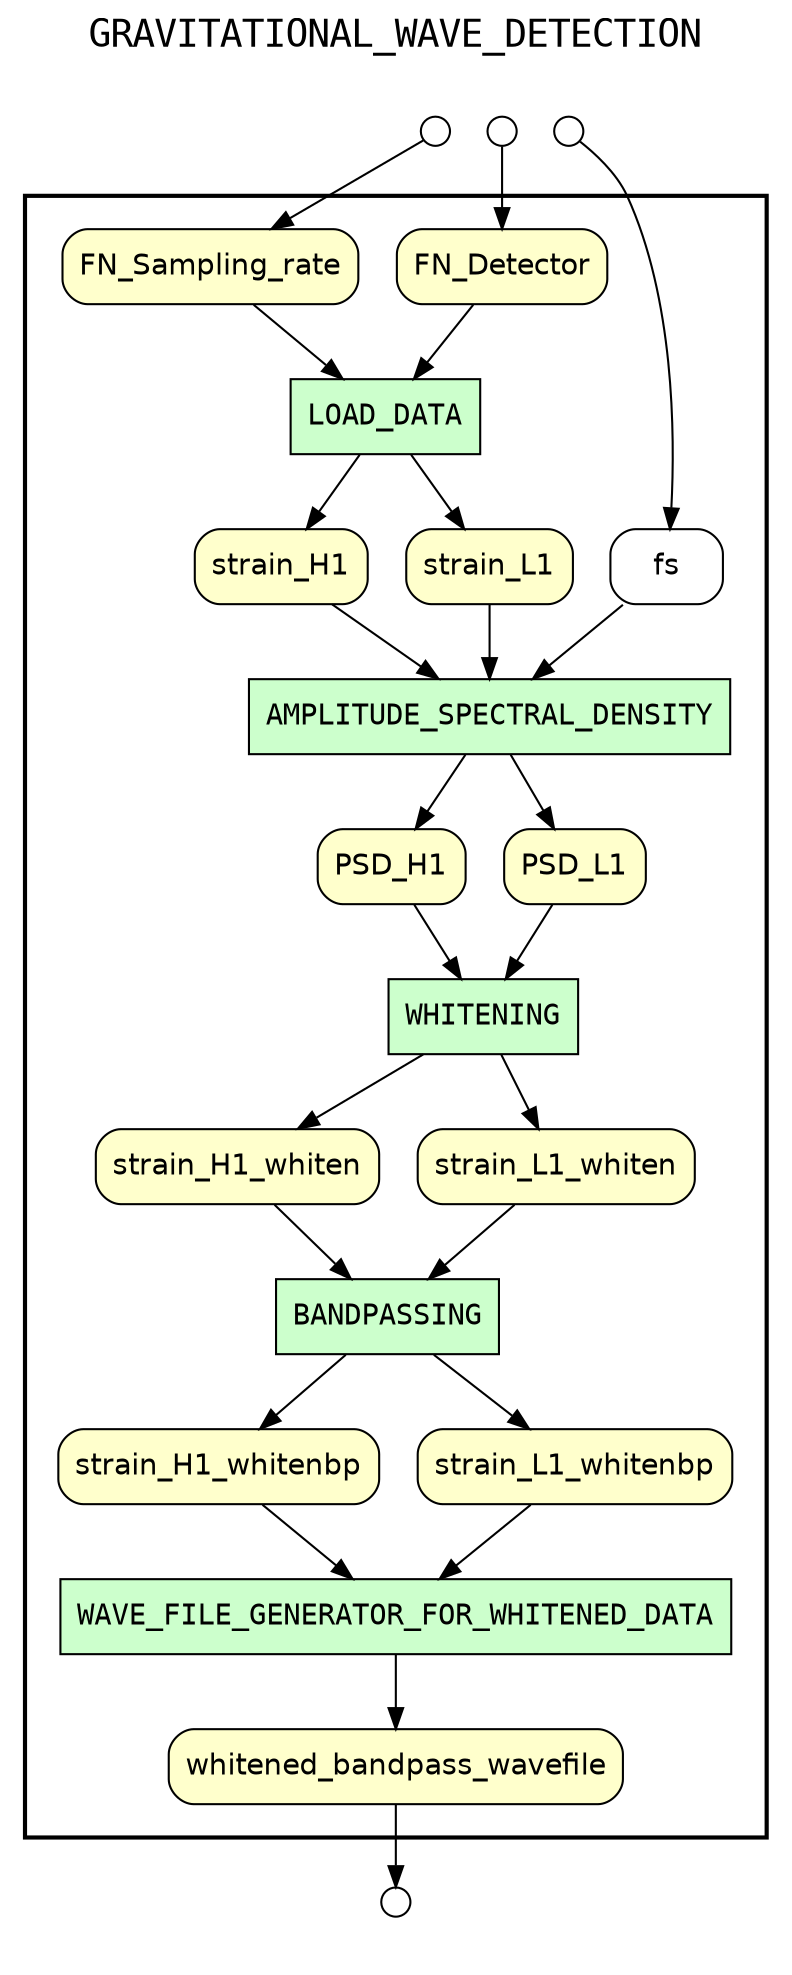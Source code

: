 
digraph yw_data_view {
rankdir=TB
fontname=Courier; fontsize=18; labelloc=t
label="GRAVITATIONAL_WAVE_DETECTION"
subgraph cluster_workflow { label=""; color=black; penwidth=2
subgraph cluster_workflow_inner { label=""; color=white
node[shape=box style="filled" fillcolor="#CCFFCC" peripheries=1 fontname=Courier]
BANDPASSING
WHITENING
AMPLITUDE_SPECTRAL_DENSITY
LOAD_DATA
WAVE_FILE_GENERATOR_FOR_WHITENED_DATA
node[shape=box style="filled" fillcolor="#CCFFCC" peripheries=1 fontname=Courier]
node[shape=box style="rounded,filled" fillcolor="#FFFFCC" peripheries=1 fontname=Helvetica]
FN_Detector
FN_Sampling_rate
strain_H1
strain_L1
PSD_H1
PSD_L1
strain_H1_whiten
strain_L1_whiten
strain_H1_whitenbp
strain_L1_whitenbp
whitened_bandpass_wavefile
node[shape=box style="rounded,filled" fillcolor="#FFFFFF" peripheries=1 fontname=Helvetica]
fs
}}
subgraph cluster_inflows { label=""; color=white; penwidth=2
subgraph cluster_inflows_inner { label=""; color=white
node[shape=circle fillcolor="#FFFFFF" peripheries=1 width=0.2]
fs_inflow [label=""]
FN_Detector_inflow [label=""]
FN_Sampling_rate_inflow [label=""]
}}
subgraph cluster_outflows { label=""; color=white; penwidth=2
subgraph cluster_outflows_inner { label=""; color=white
node[shape=circle fillcolor="#FFFFFF" peripheries=1 width=0.2]
whitened_bandpass_wavefile_outflow [label=""]
}}
FN_Detector -> LOAD_DATA
strain_L1_whitenbp -> WAVE_FILE_GENERATOR_FOR_WHITENED_DATA
FN_Sampling_rate -> LOAD_DATA
PSD_H1 -> WHITENING
PSD_L1 -> WHITENING
fs -> AMPLITUDE_SPECTRAL_DENSITY
strain_H1 -> AMPLITUDE_SPECTRAL_DENSITY
strain_H1_whiten -> BANDPASSING
strain_L1 -> AMPLITUDE_SPECTRAL_DENSITY
strain_L1_whiten -> BANDPASSING
strain_H1_whitenbp -> WAVE_FILE_GENERATOR_FOR_WHITENED_DATA
LOAD_DATA -> strain_H1
LOAD_DATA -> strain_L1
AMPLITUDE_SPECTRAL_DENSITY -> PSD_H1
AMPLITUDE_SPECTRAL_DENSITY -> PSD_L1
WHITENING -> strain_H1_whiten
WHITENING -> strain_L1_whiten
BANDPASSING -> strain_H1_whitenbp
BANDPASSING -> strain_L1_whitenbp
WAVE_FILE_GENERATOR_FOR_WHITENED_DATA -> whitened_bandpass_wavefile
fs_inflow -> fs
FN_Detector_inflow -> FN_Detector
FN_Sampling_rate_inflow -> FN_Sampling_rate
whitened_bandpass_wavefile -> whitened_bandpass_wavefile_outflow
}

